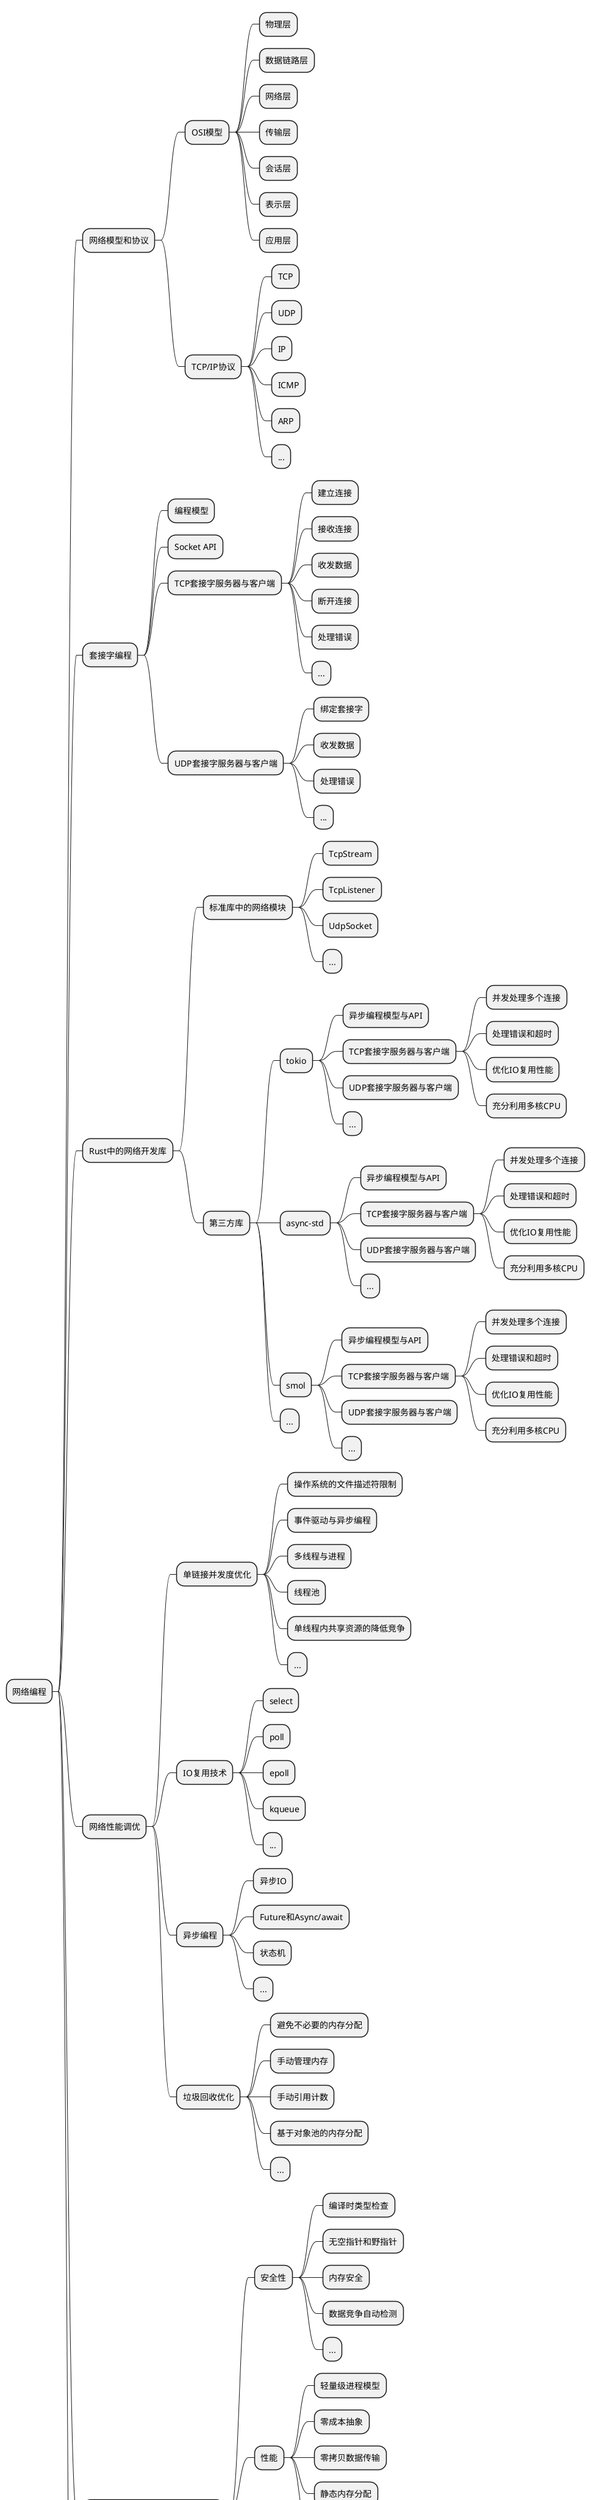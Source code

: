 @startmindmap
* 网络编程
** 网络模型和协议
*** OSI模型
**** 物理层
**** 数据链路层
**** 网络层
**** 传输层
**** 会话层
**** 表示层
**** 应用层
*** TCP/IP协议
**** TCP
**** UDP
**** IP
**** ICMP
**** ARP
**** ...
** 套接字编程
*** 编程模型
*** Socket API
*** TCP套接字服务器与客户端
**** 建立连接
**** 接收连接
**** 收发数据
**** 断开连接
**** 处理错误
**** ...
*** UDP套接字服务器与客户端
**** 绑定套接字
**** 收发数据
**** 处理错误
**** ...
** Rust中的网络开发库
*** 标准库中的网络模块
**** TcpStream
**** TcpListener
**** UdpSocket
**** ...
*** 第三方库
**** tokio
***** 异步编程模型与API
***** TCP套接字服务器与客户端
****** 并发处理多个连接
****** 处理错误和超时
****** 优化IO复用性能
****** 充分利用多核CPU
***** UDP套接字服务器与客户端
***** ...
**** async-std
***** 异步编程模型与API
***** TCP套接字服务器与客户端
****** 并发处理多个连接
****** 处理错误和超时
****** 优化IO复用性能
****** 充分利用多核CPU
***** UDP套接字服务器与客户端
***** ...
**** smol
***** 异步编程模型与API
***** TCP套接字服务器与客户端
****** 并发处理多个连接
****** 处理错误和超时
****** 优化IO复用性能
****** 充分利用多核CPU
***** UDP套接字服务器与客户端
***** ...
**** ...
** 网络性能调优
*** 单链接并发度优化
**** 操作系统的文件描述符限制
**** 事件驱动与异步编程
**** 多线程与进程
**** 线程池
**** 单线程内共享资源的降低竞争
**** ...
*** IO复用技术
**** select
**** poll
**** epoll
**** kqueue
**** ...
*** 异步编程
**** 异步IO
**** Future和Async/await
**** 状态机
**** ...
*** 垃圾回收优化
**** 避免不必要的内存分配
**** 手动管理内存
**** 手动引用计数
**** 基于对象池的内存分配
**** ...
** Rust在网络编程方面的特点和优势
*** 安全性
**** 编译时类型检查
**** 无空指针和野指针
**** 内存安全
**** 数据竞争自动检测
**** ...
*** 性能
**** 轻量级进程模型
**** 零成本抽象
**** 零拷贝数据传输
**** 静态内存分配
**** ...
*** 可维护性
**** 代码组织方式
**** 单元测试和集成测试
**** 文档注释说明
**** ...
*** 生态圈
**** 开源社区
**** 第三方库数量丰富
**** 活跃度高
**** ...
** 最佳实践
*** 应该充分理解网络模型和协议
**** 网络编程的基础原理
**** 理解TCP/IP协议栈
**** 掌握socket编程模型
**** 理解UDP和TCP之间的区别
**** ...
*** 应该合理选择和使用开发库
**** 根据需求选择合适的库
**** 注意文档和API接口的完善性
**** 选择成熟、稳定的库
**** 避免过度依赖库
**** ...
*** 应该关注和优化网络性能
**** 关注系统资源使用情况
**** 定期进行性能测试和压力测试
**** 优化数据传输效率
**** 优化服务器的负载均衡
**** ...
*** ...
@endmindmap